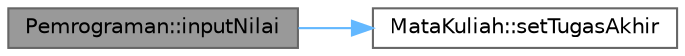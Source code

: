digraph "Pemrograman::inputNilai"
{
 // LATEX_PDF_SIZE
  bgcolor="transparent";
  edge [fontname=Helvetica,fontsize=10,labelfontname=Helvetica,labelfontsize=10];
  node [fontname=Helvetica,fontsize=10,shape=box,height=0.2,width=0.4];
  rankdir="LR";
  Node1 [id="Node000001",label="Pemrograman::inputNilai",height=0.2,width=0.4,color="gray40", fillcolor="grey60", style="filled", fontcolor="black",tooltip=" "];
  Node1 -> Node2 [id="edge1_Node000001_Node000002",color="steelblue1",style="solid",tooltip=" "];
  Node2 [id="Node000002",label="MataKuliah::setTugasAkhir",height=0.2,width=0.4,color="grey40", fillcolor="white", style="filled",URL="$class_mata_kuliah.html#a0703cf729e9866c31caa2cdeccfa8d29",tooltip=" "];
}
